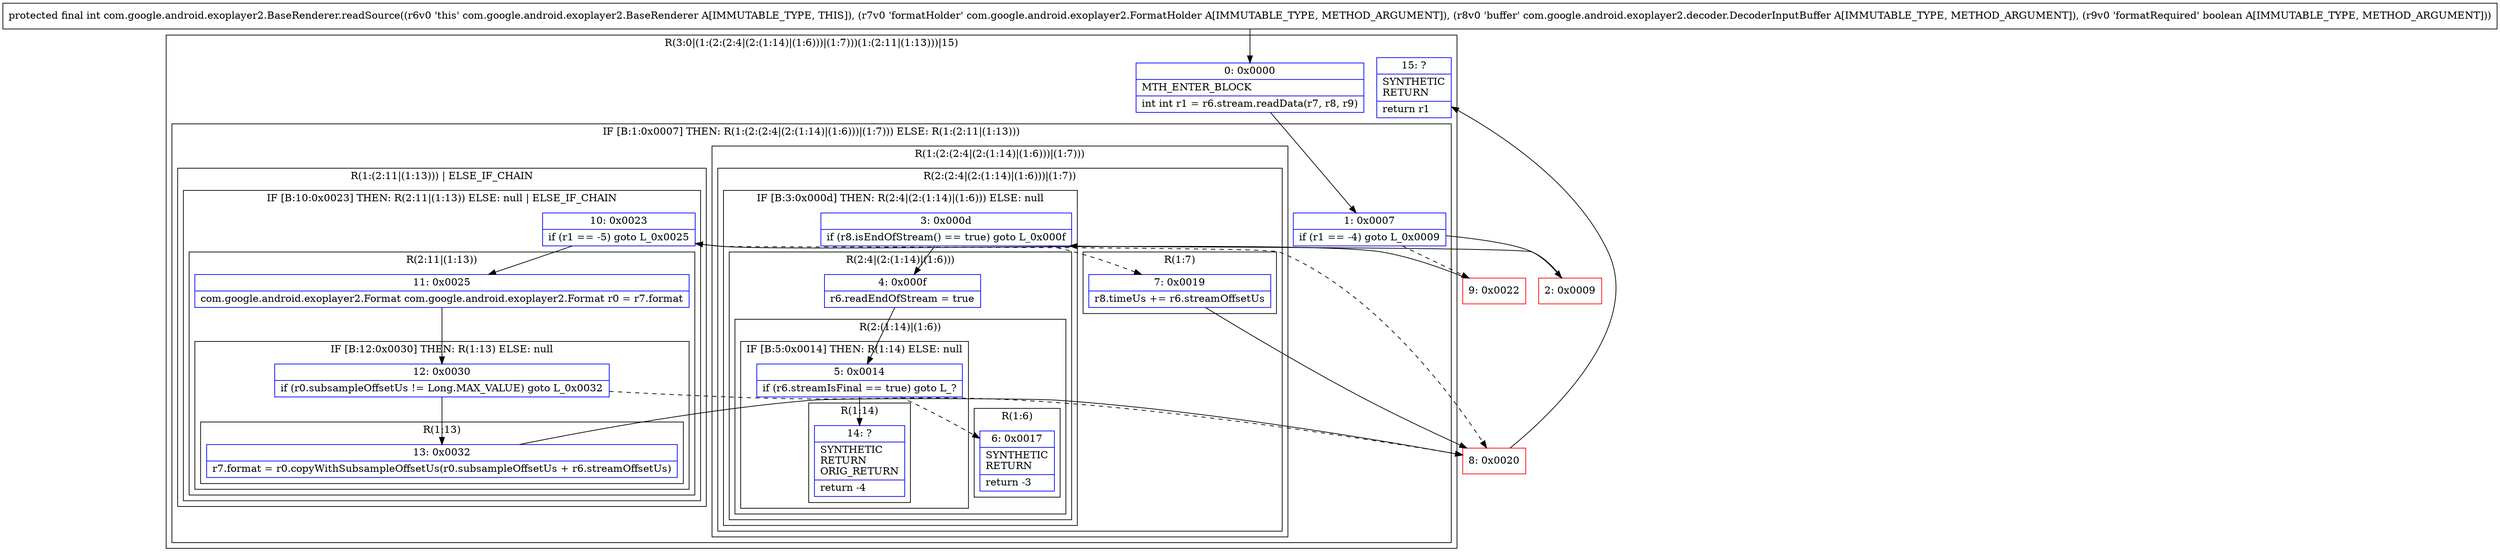 digraph "CFG forcom.google.android.exoplayer2.BaseRenderer.readSource(Lcom\/google\/android\/exoplayer2\/FormatHolder;Lcom\/google\/android\/exoplayer2\/decoder\/DecoderInputBuffer;Z)I" {
subgraph cluster_Region_366376463 {
label = "R(3:0|(1:(2:(2:4|(2:(1:14)|(1:6)))|(1:7)))(1:(2:11|(1:13)))|15)";
node [shape=record,color=blue];
Node_0 [shape=record,label="{0\:\ 0x0000|MTH_ENTER_BLOCK\l|int int r1 = r6.stream.readData(r7, r8, r9)\l}"];
subgraph cluster_IfRegion_1508785498 {
label = "IF [B:1:0x0007] THEN: R(1:(2:(2:4|(2:(1:14)|(1:6)))|(1:7))) ELSE: R(1:(2:11|(1:13)))";
node [shape=record,color=blue];
Node_1 [shape=record,label="{1\:\ 0x0007|if (r1 == \-4) goto L_0x0009\l}"];
subgraph cluster_Region_1593327282 {
label = "R(1:(2:(2:4|(2:(1:14)|(1:6)))|(1:7)))";
node [shape=record,color=blue];
subgraph cluster_Region_1120524996 {
label = "R(2:(2:4|(2:(1:14)|(1:6)))|(1:7))";
node [shape=record,color=blue];
subgraph cluster_IfRegion_2110675393 {
label = "IF [B:3:0x000d] THEN: R(2:4|(2:(1:14)|(1:6))) ELSE: null";
node [shape=record,color=blue];
Node_3 [shape=record,label="{3\:\ 0x000d|if (r8.isEndOfStream() == true) goto L_0x000f\l}"];
subgraph cluster_Region_1839203896 {
label = "R(2:4|(2:(1:14)|(1:6)))";
node [shape=record,color=blue];
Node_4 [shape=record,label="{4\:\ 0x000f|r6.readEndOfStream = true\l}"];
subgraph cluster_Region_1915926672 {
label = "R(2:(1:14)|(1:6))";
node [shape=record,color=blue];
subgraph cluster_IfRegion_2116113384 {
label = "IF [B:5:0x0014] THEN: R(1:14) ELSE: null";
node [shape=record,color=blue];
Node_5 [shape=record,label="{5\:\ 0x0014|if (r6.streamIsFinal == true) goto L_?\l}"];
subgraph cluster_Region_1907232188 {
label = "R(1:14)";
node [shape=record,color=blue];
Node_14 [shape=record,label="{14\:\ ?|SYNTHETIC\lRETURN\lORIG_RETURN\l|return \-4\l}"];
}
}
subgraph cluster_Region_483542135 {
label = "R(1:6)";
node [shape=record,color=blue];
Node_6 [shape=record,label="{6\:\ 0x0017|SYNTHETIC\lRETURN\l|return \-3\l}"];
}
}
}
}
subgraph cluster_Region_2076412229 {
label = "R(1:7)";
node [shape=record,color=blue];
Node_7 [shape=record,label="{7\:\ 0x0019|r8.timeUs += r6.streamOffsetUs\l}"];
}
}
}
subgraph cluster_Region_252263366 {
label = "R(1:(2:11|(1:13))) | ELSE_IF_CHAIN\l";
node [shape=record,color=blue];
subgraph cluster_IfRegion_998898740 {
label = "IF [B:10:0x0023] THEN: R(2:11|(1:13)) ELSE: null | ELSE_IF_CHAIN\l";
node [shape=record,color=blue];
Node_10 [shape=record,label="{10\:\ 0x0023|if (r1 == \-5) goto L_0x0025\l}"];
subgraph cluster_Region_1118783628 {
label = "R(2:11|(1:13))";
node [shape=record,color=blue];
Node_11 [shape=record,label="{11\:\ 0x0025|com.google.android.exoplayer2.Format com.google.android.exoplayer2.Format r0 = r7.format\l}"];
subgraph cluster_IfRegion_1685006552 {
label = "IF [B:12:0x0030] THEN: R(1:13) ELSE: null";
node [shape=record,color=blue];
Node_12 [shape=record,label="{12\:\ 0x0030|if (r0.subsampleOffsetUs != Long.MAX_VALUE) goto L_0x0032\l}"];
subgraph cluster_Region_1279516130 {
label = "R(1:13)";
node [shape=record,color=blue];
Node_13 [shape=record,label="{13\:\ 0x0032|r7.format = r0.copyWithSubsampleOffsetUs(r0.subsampleOffsetUs + r6.streamOffsetUs)\l}"];
}
}
}
}
}
}
Node_15 [shape=record,label="{15\:\ ?|SYNTHETIC\lRETURN\l|return r1\l}"];
}
Node_2 [shape=record,color=red,label="{2\:\ 0x0009}"];
Node_8 [shape=record,color=red,label="{8\:\ 0x0020}"];
Node_9 [shape=record,color=red,label="{9\:\ 0x0022}"];
MethodNode[shape=record,label="{protected final int com.google.android.exoplayer2.BaseRenderer.readSource((r6v0 'this' com.google.android.exoplayer2.BaseRenderer A[IMMUTABLE_TYPE, THIS]), (r7v0 'formatHolder' com.google.android.exoplayer2.FormatHolder A[IMMUTABLE_TYPE, METHOD_ARGUMENT]), (r8v0 'buffer' com.google.android.exoplayer2.decoder.DecoderInputBuffer A[IMMUTABLE_TYPE, METHOD_ARGUMENT]), (r9v0 'formatRequired' boolean A[IMMUTABLE_TYPE, METHOD_ARGUMENT])) }"];
MethodNode -> Node_0;
Node_0 -> Node_1;
Node_1 -> Node_2;
Node_1 -> Node_9[style=dashed];
Node_3 -> Node_4;
Node_3 -> Node_7[style=dashed];
Node_4 -> Node_5;
Node_5 -> Node_6[style=dashed];
Node_5 -> Node_14;
Node_7 -> Node_8;
Node_10 -> Node_8[style=dashed];
Node_10 -> Node_11;
Node_11 -> Node_12;
Node_12 -> Node_8[style=dashed];
Node_12 -> Node_13;
Node_13 -> Node_8;
Node_2 -> Node_3;
Node_8 -> Node_15;
Node_9 -> Node_10;
}

